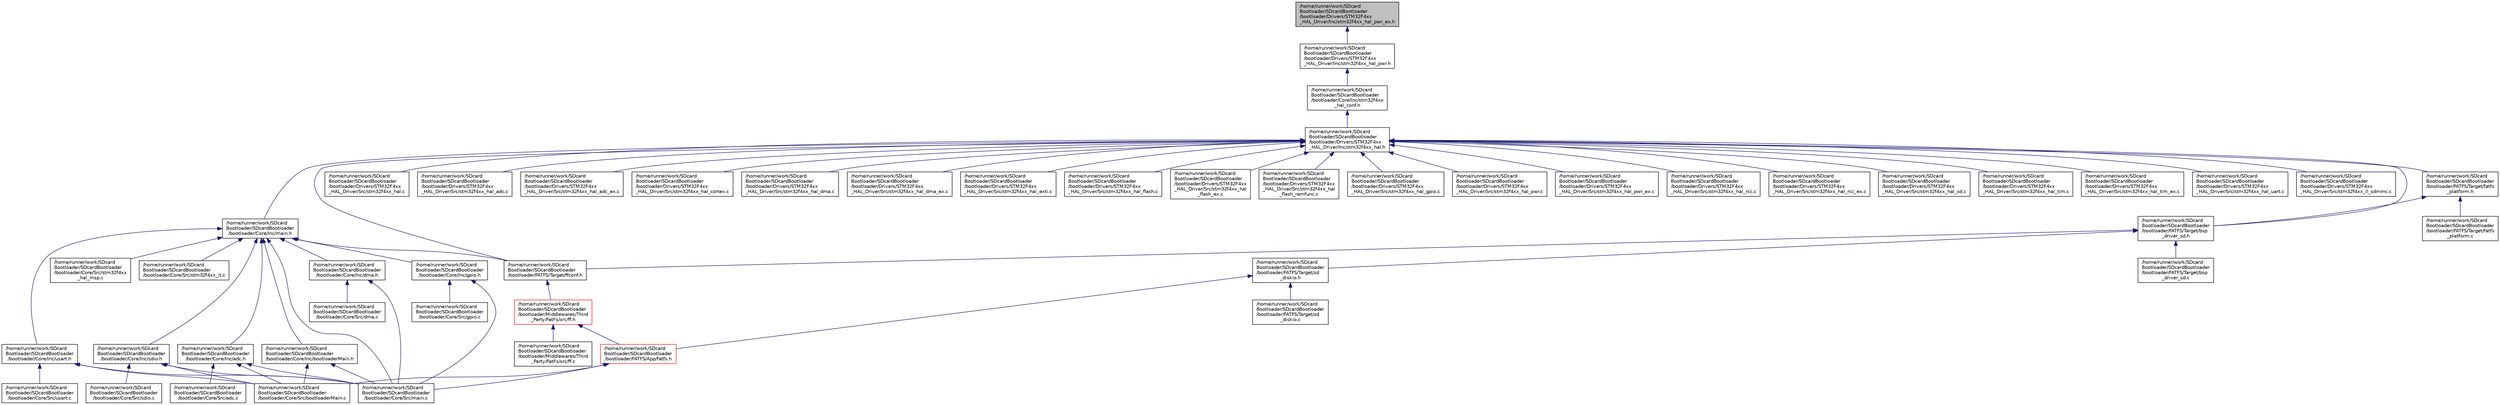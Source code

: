 digraph "/home/runner/work/SDcardBootloader/SDcardBootloader/bootloader/Drivers/STM32F4xx_HAL_Driver/Inc/stm32f4xx_hal_pwr_ex.h"
{
 // LATEX_PDF_SIZE
  edge [fontname="Helvetica",fontsize="10",labelfontname="Helvetica",labelfontsize="10"];
  node [fontname="Helvetica",fontsize="10",shape=record];
  Node1 [label="/home/runner/work/SDcard\lBootloader/SDcardBootloader\l/bootloader/Drivers/STM32F4xx\l_HAL_Driver/Inc/stm32f4xx_hal_pwr_ex.h",height=0.2,width=0.4,color="black", fillcolor="grey75", style="filled", fontcolor="black",tooltip="Header file of PWR HAL Extension module."];
  Node1 -> Node2 [dir="back",color="midnightblue",fontsize="10",style="solid"];
  Node2 [label="/home/runner/work/SDcard\lBootloader/SDcardBootloader\l/bootloader/Drivers/STM32F4xx\l_HAL_Driver/Inc/stm32f4xx_hal_pwr.h",height=0.2,width=0.4,color="black", fillcolor="white", style="filled",URL="$stm32f4xx__hal__pwr_8h.html",tooltip="Header file of PWR HAL module."];
  Node2 -> Node3 [dir="back",color="midnightblue",fontsize="10",style="solid"];
  Node3 [label="/home/runner/work/SDcard\lBootloader/SDcardBootloader\l/bootloader/Core/Inc/stm32f4xx\l_hal_conf.h",height=0.2,width=0.4,color="black", fillcolor="white", style="filled",URL="$stm32f4xx__hal__conf_8h.html",tooltip=" "];
  Node3 -> Node4 [dir="back",color="midnightblue",fontsize="10",style="solid"];
  Node4 [label="/home/runner/work/SDcard\lBootloader/SDcardBootloader\l/bootloader/Drivers/STM32F4xx\l_HAL_Driver/Inc/stm32f4xx_hal.h",height=0.2,width=0.4,color="black", fillcolor="white", style="filled",URL="$stm32f4xx__hal_8h.html",tooltip="This file contains all the functions prototypes for the HAL module driver."];
  Node4 -> Node5 [dir="back",color="midnightblue",fontsize="10",style="solid"];
  Node5 [label="/home/runner/work/SDcard\lBootloader/SDcardBootloader\l/bootloader/Core/Inc/main.h",height=0.2,width=0.4,color="black", fillcolor="white", style="filled",URL="$main_8h.html",tooltip=": Header for main.c file. This file contains the common defines of the application."];
  Node5 -> Node6 [dir="back",color="midnightblue",fontsize="10",style="solid"];
  Node6 [label="/home/runner/work/SDcard\lBootloader/SDcardBootloader\l/bootloader/Core/Inc/adc.h",height=0.2,width=0.4,color="black", fillcolor="white", style="filled",URL="$adc_8h.html",tooltip="This file contains all the function prototypes for the adc.c file."];
  Node6 -> Node7 [dir="back",color="midnightblue",fontsize="10",style="solid"];
  Node7 [label="/home/runner/work/SDcard\lBootloader/SDcardBootloader\l/bootloader/Core/Src/adc.c",height=0.2,width=0.4,color="black", fillcolor="white", style="filled",URL="$adc_8c.html",tooltip="This file provides code for the configuration of the ADC instances."];
  Node6 -> Node8 [dir="back",color="midnightblue",fontsize="10",style="solid"];
  Node8 [label="/home/runner/work/SDcard\lBootloader/SDcardBootloader\l/bootloader/Core/Src/bootloaderMain.c",height=0.2,width=0.4,color="black", fillcolor="white", style="filled",URL="$bootloader_main_8c.html",tooltip=" "];
  Node6 -> Node9 [dir="back",color="midnightblue",fontsize="10",style="solid"];
  Node9 [label="/home/runner/work/SDcard\lBootloader/SDcardBootloader\l/bootloader/Core/Src/main.c",height=0.2,width=0.4,color="black", fillcolor="white", style="filled",URL="$main_8c.html",tooltip=": Main program body"];
  Node5 -> Node10 [dir="back",color="midnightblue",fontsize="10",style="solid"];
  Node10 [label="/home/runner/work/SDcard\lBootloader/SDcardBootloader\l/bootloader/Core/Inc/bootloaderMain.h",height=0.2,width=0.4,color="black", fillcolor="white", style="filled",URL="$bootloader_main_8h.html",tooltip=" "];
  Node10 -> Node8 [dir="back",color="midnightblue",fontsize="10",style="solid"];
  Node10 -> Node9 [dir="back",color="midnightblue",fontsize="10",style="solid"];
  Node5 -> Node11 [dir="back",color="midnightblue",fontsize="10",style="solid"];
  Node11 [label="/home/runner/work/SDcard\lBootloader/SDcardBootloader\l/bootloader/Core/Inc/dma.h",height=0.2,width=0.4,color="black", fillcolor="white", style="filled",URL="$dma_8h.html",tooltip="This file contains all the function prototypes for the dma.c file."];
  Node11 -> Node12 [dir="back",color="midnightblue",fontsize="10",style="solid"];
  Node12 [label="/home/runner/work/SDcard\lBootloader/SDcardBootloader\l/bootloader/Core/Src/dma.c",height=0.2,width=0.4,color="black", fillcolor="white", style="filled",URL="$dma_8c.html",tooltip="This file provides code for the configuration of all the requested memory to memory DMA transfers."];
  Node11 -> Node9 [dir="back",color="midnightblue",fontsize="10",style="solid"];
  Node5 -> Node13 [dir="back",color="midnightblue",fontsize="10",style="solid"];
  Node13 [label="/home/runner/work/SDcard\lBootloader/SDcardBootloader\l/bootloader/Core/Inc/gpio.h",height=0.2,width=0.4,color="black", fillcolor="white", style="filled",URL="$gpio_8h.html",tooltip="This file contains all the function prototypes for the gpio.c file."];
  Node13 -> Node14 [dir="back",color="midnightblue",fontsize="10",style="solid"];
  Node14 [label="/home/runner/work/SDcard\lBootloader/SDcardBootloader\l/bootloader/Core/Src/gpio.c",height=0.2,width=0.4,color="black", fillcolor="white", style="filled",URL="$gpio_8c.html",tooltip="This file provides code for the configuration of all used GPIO pins."];
  Node13 -> Node9 [dir="back",color="midnightblue",fontsize="10",style="solid"];
  Node5 -> Node15 [dir="back",color="midnightblue",fontsize="10",style="solid"];
  Node15 [label="/home/runner/work/SDcard\lBootloader/SDcardBootloader\l/bootloader/Core/Inc/sdio.h",height=0.2,width=0.4,color="black", fillcolor="white", style="filled",URL="$sdio_8h.html",tooltip="This file contains all the function prototypes for the sdio.c file."];
  Node15 -> Node8 [dir="back",color="midnightblue",fontsize="10",style="solid"];
  Node15 -> Node9 [dir="back",color="midnightblue",fontsize="10",style="solid"];
  Node15 -> Node16 [dir="back",color="midnightblue",fontsize="10",style="solid"];
  Node16 [label="/home/runner/work/SDcard\lBootloader/SDcardBootloader\l/bootloader/Core/Src/sdio.c",height=0.2,width=0.4,color="black", fillcolor="white", style="filled",URL="$sdio_8c.html",tooltip="This file provides code for the configuration of the SDIO instances."];
  Node5 -> Node17 [dir="back",color="midnightblue",fontsize="10",style="solid"];
  Node17 [label="/home/runner/work/SDcard\lBootloader/SDcardBootloader\l/bootloader/Core/Inc/usart.h",height=0.2,width=0.4,color="black", fillcolor="white", style="filled",URL="$usart_8h.html",tooltip="This file contains all the function prototypes for the usart.c file."];
  Node17 -> Node8 [dir="back",color="midnightblue",fontsize="10",style="solid"];
  Node17 -> Node9 [dir="back",color="midnightblue",fontsize="10",style="solid"];
  Node17 -> Node18 [dir="back",color="midnightblue",fontsize="10",style="solid"];
  Node18 [label="/home/runner/work/SDcard\lBootloader/SDcardBootloader\l/bootloader/Core/Src/usart.c",height=0.2,width=0.4,color="black", fillcolor="white", style="filled",URL="$usart_8c.html",tooltip="This file provides code for the configuration of the USART instances."];
  Node5 -> Node9 [dir="back",color="midnightblue",fontsize="10",style="solid"];
  Node5 -> Node19 [dir="back",color="midnightblue",fontsize="10",style="solid"];
  Node19 [label="/home/runner/work/SDcard\lBootloader/SDcardBootloader\l/bootloader/Core/Src/stm32f4xx\l_hal_msp.c",height=0.2,width=0.4,color="black", fillcolor="white", style="filled",URL="$stm32f4xx__hal__msp_8c.html",tooltip="This file provides code for the MSP Initialization and de-Initialization codes."];
  Node5 -> Node20 [dir="back",color="midnightblue",fontsize="10",style="solid"];
  Node20 [label="/home/runner/work/SDcard\lBootloader/SDcardBootloader\l/bootloader/Core/Src/stm32f4xx_it.c",height=0.2,width=0.4,color="black", fillcolor="white", style="filled",URL="$stm32f4xx__it_8c.html",tooltip="Interrupt Service Routines."];
  Node5 -> Node21 [dir="back",color="midnightblue",fontsize="10",style="solid"];
  Node21 [label="/home/runner/work/SDcard\lBootloader/SDcardBootloader\l/bootloader/FATFS/Target/ffconf.h",height=0.2,width=0.4,color="black", fillcolor="white", style="filled",URL="$ffconf_8h.html",tooltip=" "];
  Node21 -> Node22 [dir="back",color="midnightblue",fontsize="10",style="solid"];
  Node22 [label="/home/runner/work/SDcard\lBootloader/SDcardBootloader\l/bootloader/Middlewares/Third\l_Party/FatFs/src/ff.h",height=0.2,width=0.4,color="red", fillcolor="white", style="filled",URL="$ff_8h.html",tooltip=" "];
  Node22 -> Node23 [dir="back",color="midnightblue",fontsize="10",style="solid"];
  Node23 [label="/home/runner/work/SDcard\lBootloader/SDcardBootloader\l/bootloader/FATFS/App/fatfs.h",height=0.2,width=0.4,color="red", fillcolor="white", style="filled",URL="$fatfs_8h.html",tooltip="Header for fatfs applications."];
  Node23 -> Node8 [dir="back",color="midnightblue",fontsize="10",style="solid"];
  Node23 -> Node9 [dir="back",color="midnightblue",fontsize="10",style="solid"];
  Node22 -> Node25 [dir="back",color="midnightblue",fontsize="10",style="solid"];
  Node25 [label="/home/runner/work/SDcard\lBootloader/SDcardBootloader\l/bootloader/Middlewares/Third\l_Party/FatFs/src/ff.c",height=0.2,width=0.4,color="black", fillcolor="white", style="filled",URL="$ff_8c.html",tooltip=" "];
  Node4 -> Node32 [dir="back",color="midnightblue",fontsize="10",style="solid"];
  Node32 [label="/home/runner/work/SDcard\lBootloader/SDcardBootloader\l/bootloader/Drivers/STM32F4xx\l_HAL_Driver/Src/stm32f4xx_hal.c",height=0.2,width=0.4,color="black", fillcolor="white", style="filled",URL="$stm32f4xx__hal_8c.html",tooltip="HAL module driver. This is the common part of the HAL initialization."];
  Node4 -> Node33 [dir="back",color="midnightblue",fontsize="10",style="solid"];
  Node33 [label="/home/runner/work/SDcard\lBootloader/SDcardBootloader\l/bootloader/Drivers/STM32F4xx\l_HAL_Driver/Src/stm32f4xx_hal_adc.c",height=0.2,width=0.4,color="black", fillcolor="white", style="filled",URL="$stm32f4xx__hal__adc_8c.html",tooltip="This file provides firmware functions to manage the following functionalities of the Analog to Digita..."];
  Node4 -> Node34 [dir="back",color="midnightblue",fontsize="10",style="solid"];
  Node34 [label="/home/runner/work/SDcard\lBootloader/SDcardBootloader\l/bootloader/Drivers/STM32F4xx\l_HAL_Driver/Src/stm32f4xx_hal_adc_ex.c",height=0.2,width=0.4,color="black", fillcolor="white", style="filled",URL="$stm32f4xx__hal__adc__ex_8c.html",tooltip="This file provides firmware functions to manage the following functionalities of the ADC extension pe..."];
  Node4 -> Node35 [dir="back",color="midnightblue",fontsize="10",style="solid"];
  Node35 [label="/home/runner/work/SDcard\lBootloader/SDcardBootloader\l/bootloader/Drivers/STM32F4xx\l_HAL_Driver/Src/stm32f4xx_hal_cortex.c",height=0.2,width=0.4,color="black", fillcolor="white", style="filled",URL="$stm32f4xx__hal__cortex_8c.html",tooltip="CORTEX HAL module driver. This file provides firmware functions to manage the following functionaliti..."];
  Node4 -> Node36 [dir="back",color="midnightblue",fontsize="10",style="solid"];
  Node36 [label="/home/runner/work/SDcard\lBootloader/SDcardBootloader\l/bootloader/Drivers/STM32F4xx\l_HAL_Driver/Src/stm32f4xx_hal_dma.c",height=0.2,width=0.4,color="black", fillcolor="white", style="filled",URL="$stm32f4xx__hal__dma_8c.html",tooltip="DMA HAL module driver."];
  Node4 -> Node37 [dir="back",color="midnightblue",fontsize="10",style="solid"];
  Node37 [label="/home/runner/work/SDcard\lBootloader/SDcardBootloader\l/bootloader/Drivers/STM32F4xx\l_HAL_Driver/Src/stm32f4xx_hal_dma_ex.c",height=0.2,width=0.4,color="black", fillcolor="white", style="filled",URL="$stm32f4xx__hal__dma__ex_8c.html",tooltip="DMA Extension HAL module driver This file provides firmware functions to manage the following functio..."];
  Node4 -> Node38 [dir="back",color="midnightblue",fontsize="10",style="solid"];
  Node38 [label="/home/runner/work/SDcard\lBootloader/SDcardBootloader\l/bootloader/Drivers/STM32F4xx\l_HAL_Driver/Src/stm32f4xx_hal_exti.c",height=0.2,width=0.4,color="black", fillcolor="white", style="filled",URL="$stm32f4xx__hal__exti_8c.html",tooltip="EXTI HAL module driver. This file provides firmware functions to manage the following functionalities..."];
  Node4 -> Node39 [dir="back",color="midnightblue",fontsize="10",style="solid"];
  Node39 [label="/home/runner/work/SDcard\lBootloader/SDcardBootloader\l/bootloader/Drivers/STM32F4xx\l_HAL_Driver/Src/stm32f4xx_hal_flash.c",height=0.2,width=0.4,color="black", fillcolor="white", style="filled",URL="$stm32f4xx__hal__flash_8c.html",tooltip="FLASH HAL module driver. This file provides firmware functions to manage the following functionalitie..."];
  Node4 -> Node40 [dir="back",color="midnightblue",fontsize="10",style="solid"];
  Node40 [label="/home/runner/work/SDcard\lBootloader/SDcardBootloader\l/bootloader/Drivers/STM32F4xx\l_HAL_Driver/Src/stm32f4xx_hal\l_flash_ex.c",height=0.2,width=0.4,color="black", fillcolor="white", style="filled",URL="$stm32f4xx__hal__flash__ex_8c.html",tooltip="Extended FLASH HAL module driver. This file provides firmware functions to manage the following funct..."];
  Node4 -> Node41 [dir="back",color="midnightblue",fontsize="10",style="solid"];
  Node41 [label="/home/runner/work/SDcard\lBootloader/SDcardBootloader\l/bootloader/Drivers/STM32F4xx\l_HAL_Driver/Src/stm32f4xx_hal\l_flash_ramfunc.c",height=0.2,width=0.4,color="black", fillcolor="white", style="filled",URL="$stm32f4xx__hal__flash__ramfunc_8c.html",tooltip="FLASH RAMFUNC module driver. This file provides a FLASH firmware functions which should be executed f..."];
  Node4 -> Node42 [dir="back",color="midnightblue",fontsize="10",style="solid"];
  Node42 [label="/home/runner/work/SDcard\lBootloader/SDcardBootloader\l/bootloader/Drivers/STM32F4xx\l_HAL_Driver/Src/stm32f4xx_hal_gpio.c",height=0.2,width=0.4,color="black", fillcolor="white", style="filled",URL="$stm32f4xx__hal__gpio_8c.html",tooltip="GPIO HAL module driver. This file provides firmware functions to manage the following functionalities..."];
  Node4 -> Node43 [dir="back",color="midnightblue",fontsize="10",style="solid"];
  Node43 [label="/home/runner/work/SDcard\lBootloader/SDcardBootloader\l/bootloader/Drivers/STM32F4xx\l_HAL_Driver/Src/stm32f4xx_hal_pwr.c",height=0.2,width=0.4,color="black", fillcolor="white", style="filled",URL="$stm32f4xx__hal__pwr_8c.html",tooltip="PWR HAL module driver. This file provides firmware functions to manage the following functionalities ..."];
  Node4 -> Node44 [dir="back",color="midnightblue",fontsize="10",style="solid"];
  Node44 [label="/home/runner/work/SDcard\lBootloader/SDcardBootloader\l/bootloader/Drivers/STM32F4xx\l_HAL_Driver/Src/stm32f4xx_hal_pwr_ex.c",height=0.2,width=0.4,color="black", fillcolor="white", style="filled",URL="$stm32f4xx__hal__pwr__ex_8c.html",tooltip="Extended PWR HAL module driver. This file provides firmware functions to manage the following functio..."];
  Node4 -> Node45 [dir="back",color="midnightblue",fontsize="10",style="solid"];
  Node45 [label="/home/runner/work/SDcard\lBootloader/SDcardBootloader\l/bootloader/Drivers/STM32F4xx\l_HAL_Driver/Src/stm32f4xx_hal_rcc.c",height=0.2,width=0.4,color="black", fillcolor="white", style="filled",URL="$stm32f4xx__hal__rcc_8c.html",tooltip="RCC HAL module driver. This file provides firmware functions to manage the following functionalities ..."];
  Node4 -> Node46 [dir="back",color="midnightblue",fontsize="10",style="solid"];
  Node46 [label="/home/runner/work/SDcard\lBootloader/SDcardBootloader\l/bootloader/Drivers/STM32F4xx\l_HAL_Driver/Src/stm32f4xx_hal_rcc_ex.c",height=0.2,width=0.4,color="black", fillcolor="white", style="filled",URL="$stm32f4xx__hal__rcc__ex_8c.html",tooltip="Extension RCC HAL module driver. This file provides firmware functions to manage the following functi..."];
  Node4 -> Node47 [dir="back",color="midnightblue",fontsize="10",style="solid"];
  Node47 [label="/home/runner/work/SDcard\lBootloader/SDcardBootloader\l/bootloader/Drivers/STM32F4xx\l_HAL_Driver/Src/stm32f4xx_hal_sd.c",height=0.2,width=0.4,color="black", fillcolor="white", style="filled",URL="$stm32f4xx__hal__sd_8c.html",tooltip="SD card HAL module driver. This file provides firmware functions to manage the following functionalit..."];
  Node4 -> Node48 [dir="back",color="midnightblue",fontsize="10",style="solid"];
  Node48 [label="/home/runner/work/SDcard\lBootloader/SDcardBootloader\l/bootloader/Drivers/STM32F4xx\l_HAL_Driver/Src/stm32f4xx_hal_tim.c",height=0.2,width=0.4,color="black", fillcolor="white", style="filled",URL="$stm32f4xx__hal__tim_8c.html",tooltip="TIM HAL module driver. This file provides firmware functions to manage the following functionalities ..."];
  Node4 -> Node49 [dir="back",color="midnightblue",fontsize="10",style="solid"];
  Node49 [label="/home/runner/work/SDcard\lBootloader/SDcardBootloader\l/bootloader/Drivers/STM32F4xx\l_HAL_Driver/Src/stm32f4xx_hal_tim_ex.c",height=0.2,width=0.4,color="black", fillcolor="white", style="filled",URL="$stm32f4xx__hal__tim__ex_8c.html",tooltip="TIM HAL module driver. This file provides firmware functions to manage the following functionalities ..."];
  Node4 -> Node50 [dir="back",color="midnightblue",fontsize="10",style="solid"];
  Node50 [label="/home/runner/work/SDcard\lBootloader/SDcardBootloader\l/bootloader/Drivers/STM32F4xx\l_HAL_Driver/Src/stm32f4xx_hal_uart.c",height=0.2,width=0.4,color="black", fillcolor="white", style="filled",URL="$stm32f4xx__hal__uart_8c.html",tooltip="UART HAL module driver. This file provides firmware functions to manage the following functionalities..."];
  Node4 -> Node51 [dir="back",color="midnightblue",fontsize="10",style="solid"];
  Node51 [label="/home/runner/work/SDcard\lBootloader/SDcardBootloader\l/bootloader/Drivers/STM32F4xx\l_HAL_Driver/Src/stm32f4xx_ll_sdmmc.c",height=0.2,width=0.4,color="black", fillcolor="white", style="filled",URL="$stm32f4xx__ll__sdmmc_8c.html",tooltip="SDMMC Low Layer HAL module driver."];
  Node4 -> Node52 [dir="back",color="midnightblue",fontsize="10",style="solid"];
  Node52 [label="/home/runner/work/SDcard\lBootloader/SDcardBootloader\l/bootloader/FATFS/Target/bsp\l_driver_sd.h",height=0.2,width=0.4,color="black", fillcolor="white", style="filled",URL="$bsp__driver__sd_8h.html",tooltip="This file contains the common defines and functions prototypes for the bsp_driver_sd...."];
  Node52 -> Node53 [dir="back",color="midnightblue",fontsize="10",style="solid"];
  Node53 [label="/home/runner/work/SDcard\lBootloader/SDcardBootloader\l/bootloader/FATFS/Target/bsp\l_driver_sd.c",height=0.2,width=0.4,color="black", fillcolor="white", style="filled",URL="$bsp__driver__sd_8c.html",tooltip="This file includes a generic uSD card driver. To be completed by the user according to the board used..."];
  Node52 -> Node21 [dir="back",color="midnightblue",fontsize="10",style="solid"];
  Node52 -> Node54 [dir="back",color="midnightblue",fontsize="10",style="solid"];
  Node54 [label="/home/runner/work/SDcard\lBootloader/SDcardBootloader\l/bootloader/FATFS/Target/sd\l_diskio.h",height=0.2,width=0.4,color="black", fillcolor="white", style="filled",URL="$sd__diskio_8h.html",tooltip="Header for sd_diskio.c module."];
  Node54 -> Node23 [dir="back",color="midnightblue",fontsize="10",style="solid"];
  Node54 -> Node27 [dir="back",color="midnightblue",fontsize="10",style="solid"];
  Node27 [label="/home/runner/work/SDcard\lBootloader/SDcardBootloader\l/bootloader/FATFS/Target/sd\l_diskio.c",height=0.2,width=0.4,color="black", fillcolor="white", style="filled",URL="$sd__diskio_8c.html",tooltip="SD Disk I/O driver."];
  Node4 -> Node55 [dir="back",color="midnightblue",fontsize="10",style="solid"];
  Node55 [label="/home/runner/work/SDcard\lBootloader/SDcardBootloader\l/bootloader/FATFS/Target/fatfs\l_platform.h",height=0.2,width=0.4,color="black", fillcolor="white", style="filled",URL="$fatfs__platform_8h.html",tooltip=": fatfs_platform header file"];
  Node55 -> Node52 [dir="back",color="midnightblue",fontsize="10",style="solid"];
  Node55 -> Node56 [dir="back",color="midnightblue",fontsize="10",style="solid"];
  Node56 [label="/home/runner/work/SDcard\lBootloader/SDcardBootloader\l/bootloader/FATFS/Target/fatfs\l_platform.c",height=0.2,width=0.4,color="black", fillcolor="white", style="filled",URL="$fatfs__platform_8c.html",tooltip=": fatfs_platform source file"];
  Node4 -> Node21 [dir="back",color="midnightblue",fontsize="10",style="solid"];
}
